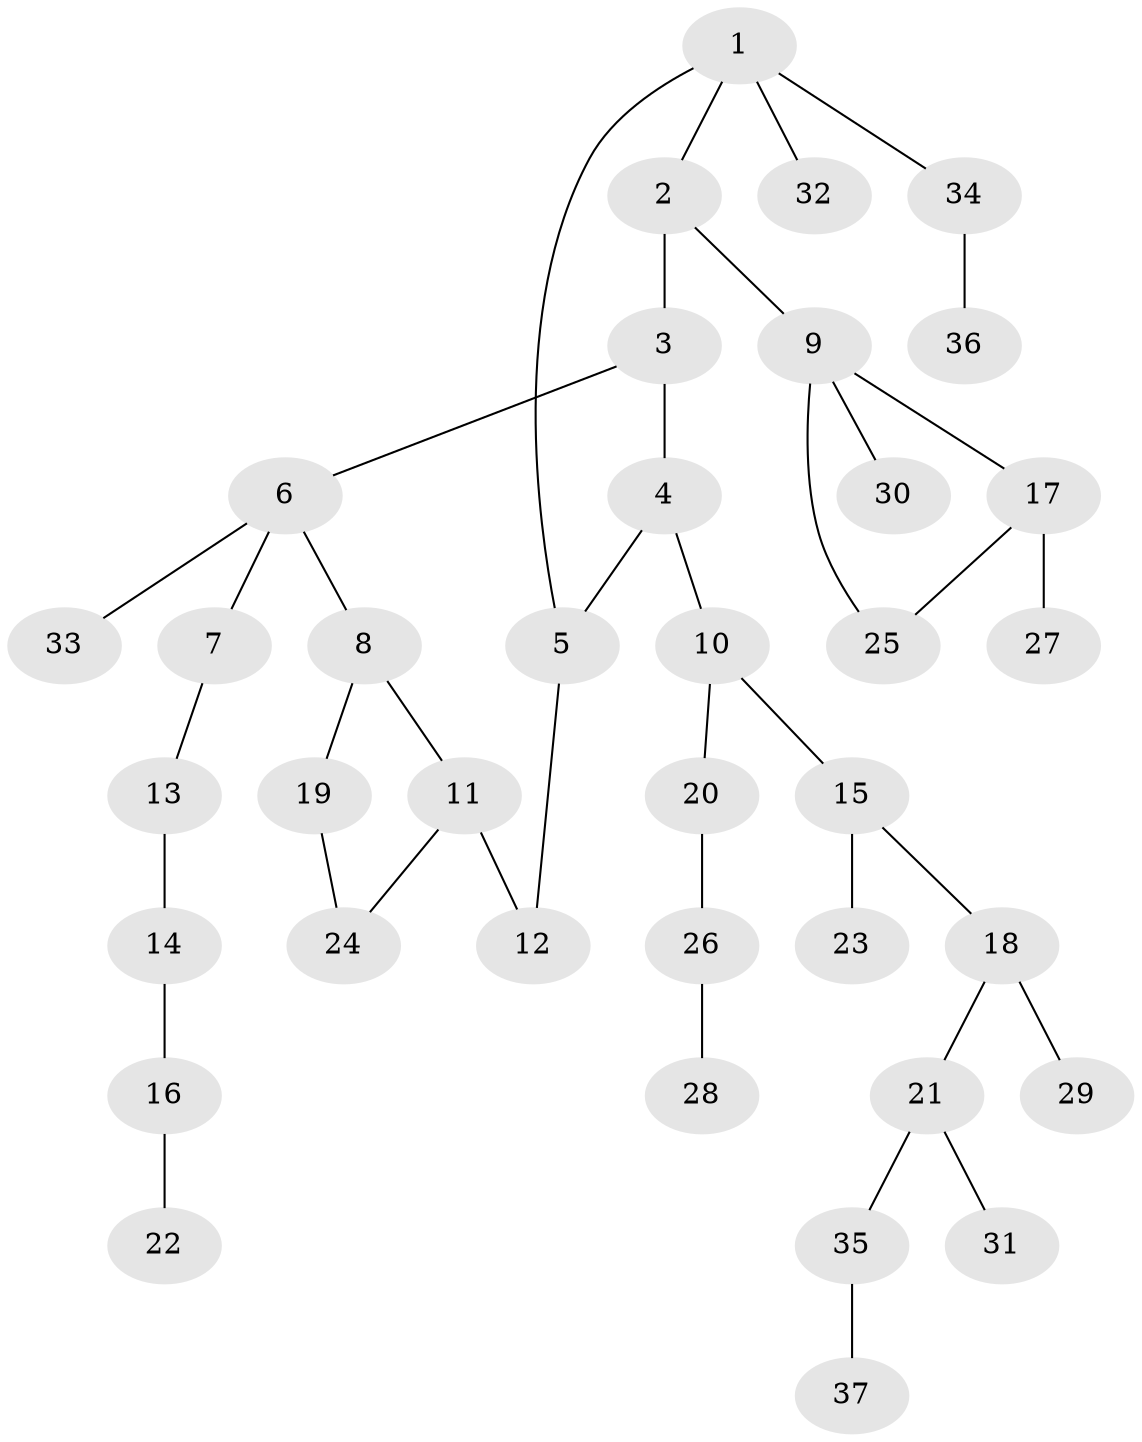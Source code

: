 // original degree distribution, {5: 0.04918032786885246, 3: 0.19672131147540983, 4: 0.08196721311475409, 1: 0.4098360655737705, 2: 0.26229508196721313}
// Generated by graph-tools (version 1.1) at 2025/48/03/04/25 22:48:44]
// undirected, 37 vertices, 40 edges
graph export_dot {
  node [color=gray90,style=filled];
  1;
  2;
  3;
  4;
  5;
  6;
  7;
  8;
  9;
  10;
  11;
  12;
  13;
  14;
  15;
  16;
  17;
  18;
  19;
  20;
  21;
  22;
  23;
  24;
  25;
  26;
  27;
  28;
  29;
  30;
  31;
  32;
  33;
  34;
  35;
  36;
  37;
  1 -- 2 [weight=1.0];
  1 -- 5 [weight=1.0];
  1 -- 32 [weight=1.0];
  1 -- 34 [weight=1.0];
  2 -- 3 [weight=1.0];
  2 -- 9 [weight=1.0];
  3 -- 4 [weight=1.0];
  3 -- 6 [weight=1.0];
  4 -- 5 [weight=1.0];
  4 -- 10 [weight=1.0];
  5 -- 12 [weight=1.0];
  6 -- 7 [weight=1.0];
  6 -- 8 [weight=1.0];
  6 -- 33 [weight=1.0];
  7 -- 13 [weight=1.0];
  8 -- 11 [weight=1.0];
  8 -- 19 [weight=1.0];
  9 -- 17 [weight=1.0];
  9 -- 25 [weight=1.0];
  9 -- 30 [weight=1.0];
  10 -- 15 [weight=1.0];
  10 -- 20 [weight=1.0];
  11 -- 12 [weight=1.0];
  11 -- 24 [weight=1.0];
  13 -- 14 [weight=1.0];
  14 -- 16 [weight=1.0];
  15 -- 18 [weight=1.0];
  15 -- 23 [weight=1.0];
  16 -- 22 [weight=1.0];
  17 -- 25 [weight=1.0];
  17 -- 27 [weight=2.0];
  18 -- 21 [weight=1.0];
  18 -- 29 [weight=1.0];
  19 -- 24 [weight=1.0];
  20 -- 26 [weight=1.0];
  21 -- 31 [weight=1.0];
  21 -- 35 [weight=1.0];
  26 -- 28 [weight=1.0];
  34 -- 36 [weight=1.0];
  35 -- 37 [weight=1.0];
}
